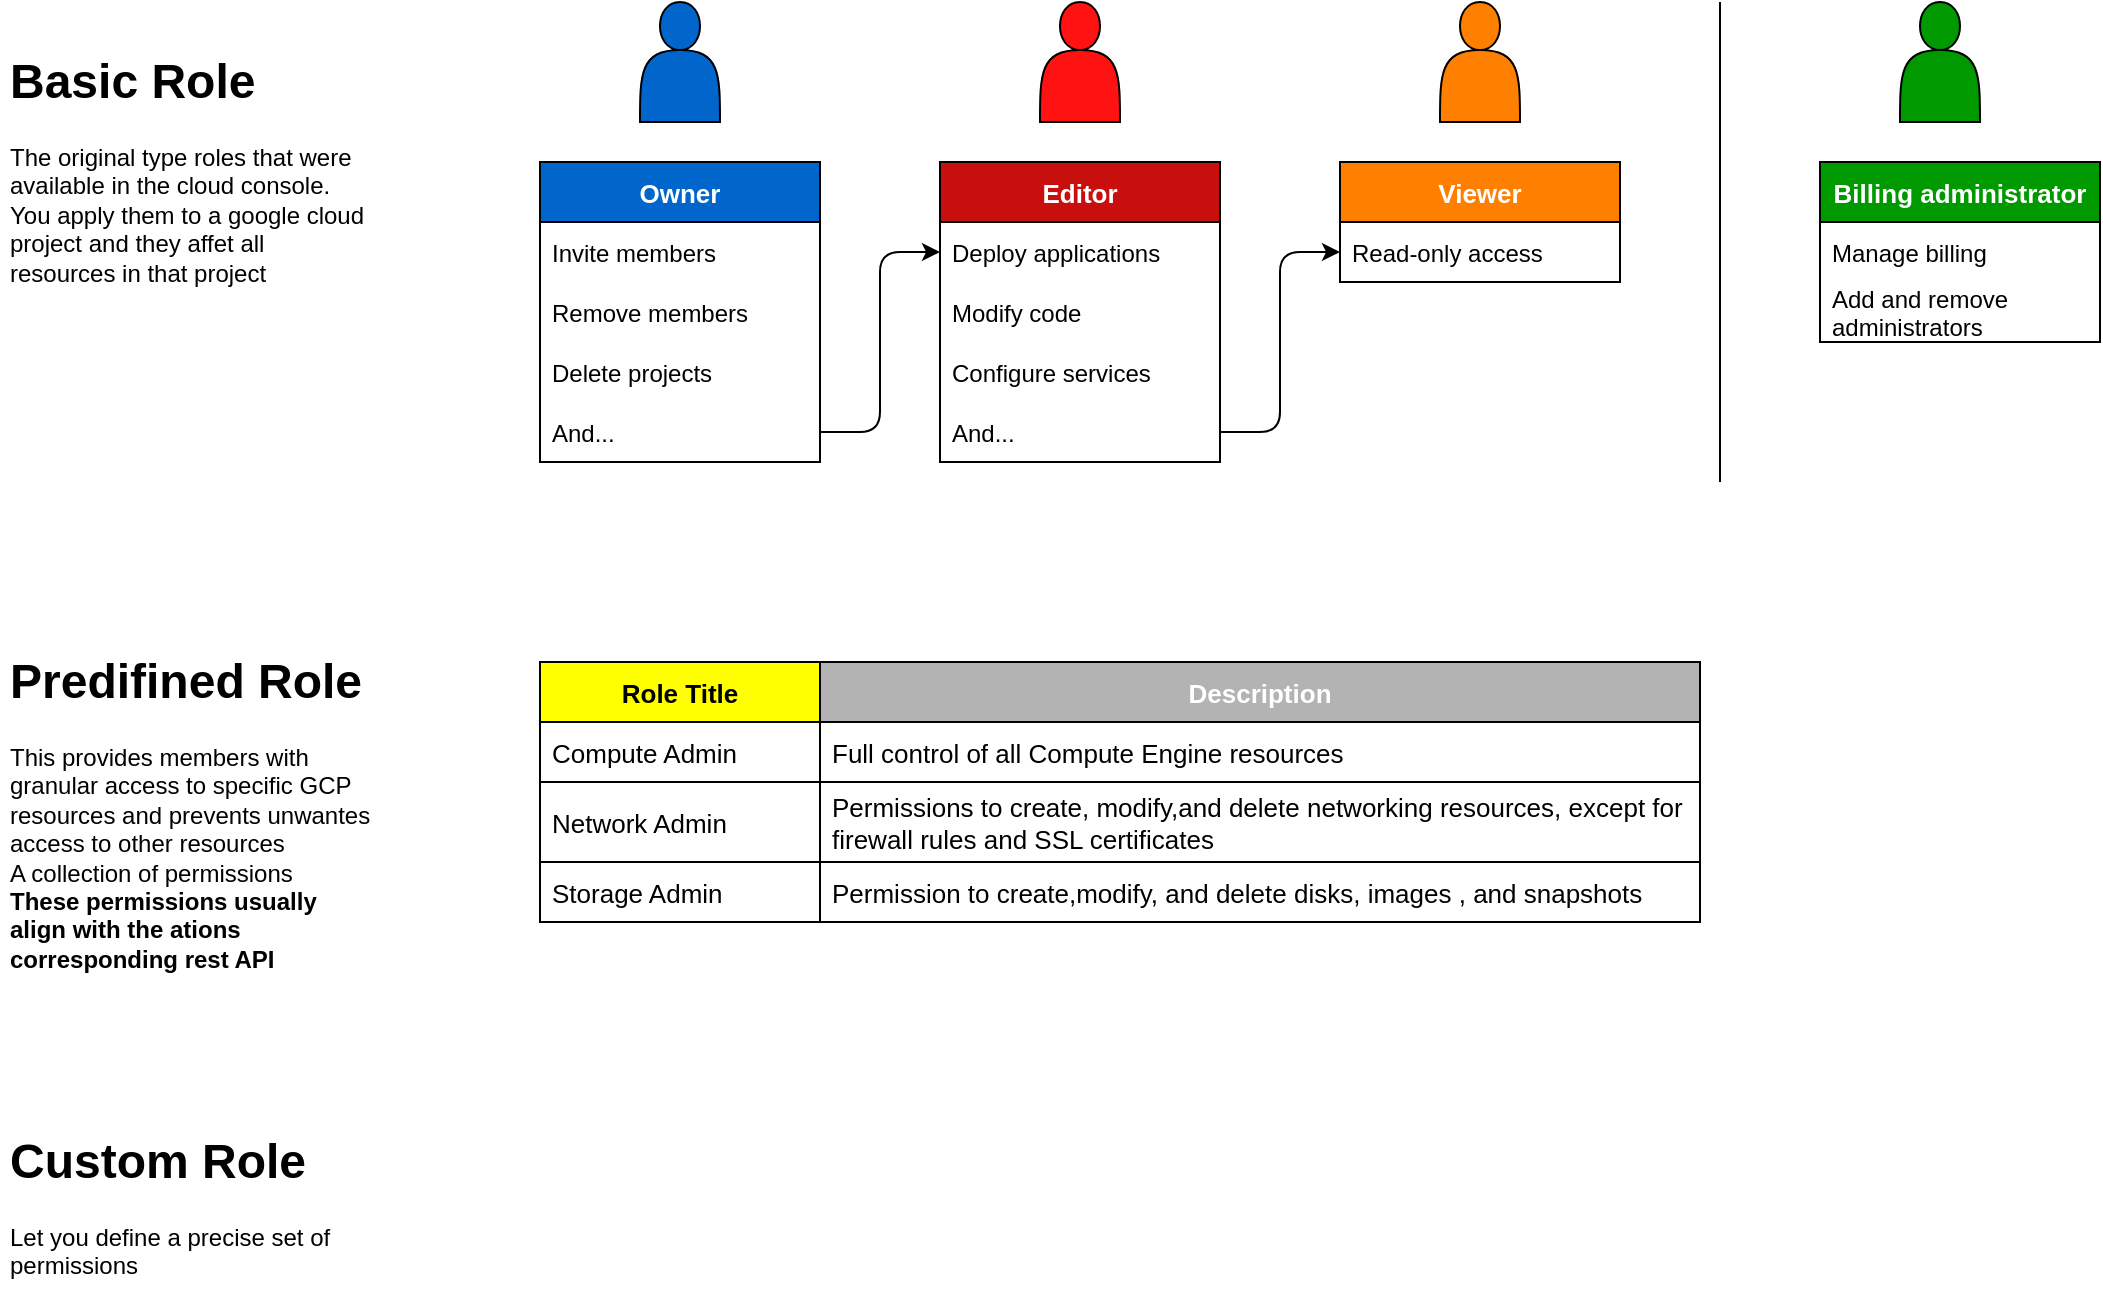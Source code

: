 <mxfile>
    <diagram id="nGJAZczyJ2OJR0BzKGWw" name="Page-1">
        <mxGraphModel dx="1382" dy="917" grid="1" gridSize="10" guides="1" tooltips="1" connect="1" arrows="1" fold="1" page="1" pageScale="1" pageWidth="1200" pageHeight="1920" background="#ffffff" math="0" shadow="0">
            <root>
                <mxCell id="0"/>
                <mxCell id="1" parent="0"/>
                <mxCell id="2" value="&lt;h1&gt;Basic Role&lt;/h1&gt;&lt;div&gt;The original type roles that were available in the cloud console.&lt;/div&gt;&lt;div&gt;You apply them to a google cloud project and they affet all resources in that project&lt;/div&gt;" style="text;html=1;strokeColor=none;fillColor=none;spacing=5;spacingTop=-20;whiteSpace=wrap;overflow=hidden;rounded=0;labelBorderColor=none;" vertex="1" parent="1">
                    <mxGeometry x="50" y="90" width="190" height="130" as="geometry"/>
                </mxCell>
                <mxCell id="3" value="" style="shape=actor;whiteSpace=wrap;html=1;labelBorderColor=none;strokeColor=default;fillColor=#0066CC;" vertex="1" parent="1">
                    <mxGeometry x="370" y="70" width="40" height="60" as="geometry"/>
                </mxCell>
                <mxCell id="5" value="Owner" style="swimlane;fontStyle=1;childLayout=stackLayout;horizontal=1;startSize=30;horizontalStack=0;resizeParent=1;resizeParentMax=0;resizeLast=0;collapsible=1;marginBottom=0;labelBorderColor=none;strokeColor=default;fillColor=#0066CC;fontColor=#FFFFFF;fontSize=13;" vertex="1" parent="1">
                    <mxGeometry x="320" y="150" width="140" height="150" as="geometry"/>
                </mxCell>
                <mxCell id="6" value="Invite members " style="text;strokeColor=none;fillColor=none;align=left;verticalAlign=middle;spacingLeft=4;spacingRight=4;overflow=hidden;points=[[0,0.5],[1,0.5]];portConstraint=eastwest;rotatable=0;labelBorderColor=none;" vertex="1" parent="5">
                    <mxGeometry y="30" width="140" height="30" as="geometry"/>
                </mxCell>
                <mxCell id="7" value="Remove members" style="text;strokeColor=none;fillColor=none;align=left;verticalAlign=middle;spacingLeft=4;spacingRight=4;overflow=hidden;points=[[0,0.5],[1,0.5]];portConstraint=eastwest;rotatable=0;labelBorderColor=none;" vertex="1" parent="5">
                    <mxGeometry y="60" width="140" height="30" as="geometry"/>
                </mxCell>
                <mxCell id="8" value="Delete projects" style="text;strokeColor=none;fillColor=none;align=left;verticalAlign=middle;spacingLeft=4;spacingRight=4;overflow=hidden;points=[[0,0.5],[1,0.5]];portConstraint=eastwest;rotatable=0;labelBorderColor=none;" vertex="1" parent="5">
                    <mxGeometry y="90" width="140" height="30" as="geometry"/>
                </mxCell>
                <mxCell id="9" value="And..." style="text;strokeColor=none;fillColor=none;align=left;verticalAlign=middle;spacingLeft=4;spacingRight=4;overflow=hidden;points=[[0,0.5],[1,0.5]];portConstraint=eastwest;rotatable=0;labelBorderColor=none;" vertex="1" parent="5">
                    <mxGeometry y="120" width="140" height="30" as="geometry"/>
                </mxCell>
                <mxCell id="10" value="" style="shape=actor;whiteSpace=wrap;html=1;labelBorderColor=none;strokeColor=default;fillColor=#FF1212;" vertex="1" parent="1">
                    <mxGeometry x="570" y="70" width="40" height="60" as="geometry"/>
                </mxCell>
                <mxCell id="11" value="Editor" style="swimlane;fontStyle=1;childLayout=stackLayout;horizontal=1;startSize=30;horizontalStack=0;resizeParent=1;resizeParentMax=0;resizeLast=0;collapsible=1;marginBottom=0;labelBorderColor=none;strokeColor=default;fillColor=#C90E0E;fontColor=#FFFFFF;fontSize=13;" vertex="1" parent="1">
                    <mxGeometry x="520" y="150" width="140" height="150" as="geometry"/>
                </mxCell>
                <mxCell id="12" value="Deploy applications" style="text;strokeColor=none;fillColor=none;align=left;verticalAlign=middle;spacingLeft=4;spacingRight=4;overflow=hidden;points=[[0,0.5],[1,0.5]];portConstraint=eastwest;rotatable=0;labelBorderColor=none;" vertex="1" parent="11">
                    <mxGeometry y="30" width="140" height="30" as="geometry"/>
                </mxCell>
                <mxCell id="13" value="Modify code" style="text;strokeColor=none;fillColor=none;align=left;verticalAlign=middle;spacingLeft=4;spacingRight=4;overflow=hidden;points=[[0,0.5],[1,0.5]];portConstraint=eastwest;rotatable=0;labelBorderColor=none;" vertex="1" parent="11">
                    <mxGeometry y="60" width="140" height="30" as="geometry"/>
                </mxCell>
                <mxCell id="14" value="Configure services" style="text;strokeColor=none;fillColor=none;align=left;verticalAlign=middle;spacingLeft=4;spacingRight=4;overflow=hidden;points=[[0,0.5],[1,0.5]];portConstraint=eastwest;rotatable=0;labelBorderColor=none;" vertex="1" parent="11">
                    <mxGeometry y="90" width="140" height="30" as="geometry"/>
                </mxCell>
                <mxCell id="15" value="And..." style="text;strokeColor=none;fillColor=none;align=left;verticalAlign=middle;spacingLeft=4;spacingRight=4;overflow=hidden;points=[[0,0.5],[1,0.5]];portConstraint=eastwest;rotatable=0;labelBorderColor=none;" vertex="1" parent="11">
                    <mxGeometry y="120" width="140" height="30" as="geometry"/>
                </mxCell>
                <mxCell id="16" style="edgeStyle=orthogonalEdgeStyle;html=1;exitX=1;exitY=0.5;exitDx=0;exitDy=0;entryX=0;entryY=0.5;entryDx=0;entryDy=0;fontSize=13;fontColor=#FFFFFF;" edge="1" parent="1" source="9" target="12">
                    <mxGeometry relative="1" as="geometry"/>
                </mxCell>
                <mxCell id="17" value="" style="shape=actor;whiteSpace=wrap;html=1;labelBorderColor=none;strokeColor=default;fillColor=#FF8000;" vertex="1" parent="1">
                    <mxGeometry x="770" y="70" width="40" height="60" as="geometry"/>
                </mxCell>
                <mxCell id="18" value="Viewer" style="swimlane;fontStyle=1;childLayout=stackLayout;horizontal=1;startSize=30;horizontalStack=0;resizeParent=1;resizeParentMax=0;resizeLast=0;collapsible=1;marginBottom=0;labelBorderColor=none;strokeColor=default;fillColor=#FF8000;fontColor=#FFFFFF;fontSize=13;" vertex="1" parent="1">
                    <mxGeometry x="720" y="150" width="140" height="60" as="geometry"/>
                </mxCell>
                <mxCell id="19" value="Read-only access" style="text;strokeColor=none;fillColor=none;align=left;verticalAlign=middle;spacingLeft=4;spacingRight=4;overflow=hidden;points=[[0,0.5],[1,0.5]];portConstraint=eastwest;rotatable=0;labelBorderColor=none;" vertex="1" parent="18">
                    <mxGeometry y="30" width="140" height="30" as="geometry"/>
                </mxCell>
                <mxCell id="23" style="edgeStyle=orthogonalEdgeStyle;html=1;exitX=1;exitY=0.5;exitDx=0;exitDy=0;entryX=0;entryY=0.5;entryDx=0;entryDy=0;fontSize=13;fontColor=#FFFFFF;" edge="1" parent="1" source="15" target="19">
                    <mxGeometry relative="1" as="geometry"/>
                </mxCell>
                <mxCell id="24" value="" style="endArrow=none;html=1;fontSize=13;fontColor=#FFFFFF;" edge="1" parent="1">
                    <mxGeometry width="50" height="50" relative="1" as="geometry">
                        <mxPoint x="910" y="310" as="sourcePoint"/>
                        <mxPoint x="910" y="70" as="targetPoint"/>
                    </mxGeometry>
                </mxCell>
                <mxCell id="25" value="" style="shape=actor;whiteSpace=wrap;html=1;labelBorderColor=none;strokeColor=default;fillColor=#009900;" vertex="1" parent="1">
                    <mxGeometry x="1000" y="70" width="40" height="60" as="geometry"/>
                </mxCell>
                <mxCell id="26" value="Billing administrator" style="swimlane;fontStyle=1;childLayout=stackLayout;horizontal=1;startSize=30;horizontalStack=0;resizeParent=1;resizeParentMax=0;resizeLast=0;collapsible=1;marginBottom=0;labelBorderColor=none;strokeColor=default;fillColor=#009900;fontColor=#FFFFFF;fontSize=13;" vertex="1" parent="1">
                    <mxGeometry x="960" y="150" width="140" height="90" as="geometry"/>
                </mxCell>
                <mxCell id="27" value="Manage billing" style="text;strokeColor=none;fillColor=none;align=left;verticalAlign=middle;spacingLeft=4;spacingRight=4;overflow=hidden;points=[[0,0.5],[1,0.5]];portConstraint=eastwest;rotatable=0;labelBorderColor=none;" vertex="1" parent="26">
                    <mxGeometry y="30" width="140" height="30" as="geometry"/>
                </mxCell>
                <mxCell id="28" value="Add and remove &#10;administrators" style="text;strokeColor=none;fillColor=none;align=left;verticalAlign=middle;spacingLeft=4;spacingRight=4;overflow=hidden;points=[[0,0.5],[1,0.5]];portConstraint=eastwest;rotatable=0;labelBorderColor=none;" vertex="1" parent="26">
                    <mxGeometry y="60" width="140" height="30" as="geometry"/>
                </mxCell>
                <mxCell id="29" value="&lt;h1&gt;Predifined Role&lt;/h1&gt;&lt;div&gt;This provides members with granular access to specific GCP resources and prevents unwantes access to other resources&lt;/div&gt;&lt;div&gt;A collection of permissions&lt;/div&gt;&lt;div&gt;&lt;b&gt;These permissions usually align with the ations corresponding rest API&lt;/b&gt;&lt;/div&gt;" style="text;html=1;strokeColor=none;fillColor=none;spacing=5;spacingTop=-20;whiteSpace=wrap;overflow=hidden;rounded=0;labelBorderColor=none;" vertex="1" parent="1">
                    <mxGeometry x="50" y="390" width="190" height="180" as="geometry"/>
                </mxCell>
                <mxCell id="30" value="Role Title" style="swimlane;fontStyle=1;childLayout=stackLayout;horizontal=1;startSize=30;horizontalStack=0;resizeParent=1;resizeParentMax=0;resizeLast=0;collapsible=1;marginBottom=0;labelBorderColor=none;fontSize=13;fontColor=#000000;strokeColor=default;fillColor=#FFFF00;" vertex="1" parent="1">
                    <mxGeometry x="320" y="400" width="140" height="130" as="geometry"/>
                </mxCell>
                <mxCell id="32" value="Compute Admin" style="text;strokeColor=default;fillColor=none;align=left;verticalAlign=middle;spacingLeft=4;spacingRight=4;overflow=hidden;points=[[0,0.5],[1,0.5]];portConstraint=eastwest;rotatable=0;labelBorderColor=none;fontSize=13;fontColor=#000000;" vertex="1" parent="30">
                    <mxGeometry y="30" width="140" height="30" as="geometry"/>
                </mxCell>
                <mxCell id="38" value="Network Admin" style="text;strokeColor=default;fillColor=none;align=left;verticalAlign=middle;spacingLeft=4;spacingRight=4;overflow=hidden;points=[[0,0.5],[1,0.5]];portConstraint=eastwest;rotatable=0;labelBorderColor=none;fontSize=13;fontColor=#000000;" vertex="1" parent="30">
                    <mxGeometry y="60" width="140" height="40" as="geometry"/>
                </mxCell>
                <mxCell id="33" value="Storage Admin" style="text;strokeColor=default;fillColor=none;align=left;verticalAlign=middle;spacingLeft=4;spacingRight=4;overflow=hidden;points=[[0,0.5],[1,0.5]];portConstraint=eastwest;rotatable=0;labelBorderColor=none;fontSize=13;fontColor=#000000;" vertex="1" parent="30">
                    <mxGeometry y="100" width="140" height="30" as="geometry"/>
                </mxCell>
                <mxCell id="34" value="Description" style="swimlane;fontStyle=1;childLayout=stackLayout;horizontal=1;startSize=30;horizontalStack=0;resizeParent=1;resizeParentMax=0;resizeLast=0;collapsible=1;marginBottom=0;labelBorderColor=none;fontSize=13;fontColor=#FFFFFF;strokeColor=default;fillColor=#B3B3B3;" vertex="1" parent="1">
                    <mxGeometry x="460" y="400" width="440" height="130" as="geometry"/>
                </mxCell>
                <mxCell id="35" value="Full control of all Compute Engine resources" style="text;strokeColor=default;fillColor=none;align=left;verticalAlign=middle;spacingLeft=4;spacingRight=4;overflow=hidden;points=[[0,0.5],[1,0.5]];portConstraint=eastwest;rotatable=0;labelBorderColor=none;fontSize=13;fontColor=#000000;" vertex="1" parent="34">
                    <mxGeometry y="30" width="440" height="30" as="geometry"/>
                </mxCell>
                <mxCell id="36" value="Permissions to create, modify,and delete networking resources, except for &#10;firewall rules and SSL certificates" style="text;strokeColor=default;fillColor=none;align=left;verticalAlign=middle;spacingLeft=4;spacingRight=4;overflow=hidden;points=[[0,0.5],[1,0.5]];portConstraint=eastwest;rotatable=0;labelBorderColor=none;fontSize=13;fontColor=#000000;" vertex="1" parent="34">
                    <mxGeometry y="60" width="440" height="40" as="geometry"/>
                </mxCell>
                <mxCell id="37" value="Permission to create,modify, and delete disks, images , and snapshots" style="text;strokeColor=default;fillColor=none;align=left;verticalAlign=middle;spacingLeft=4;spacingRight=4;overflow=hidden;points=[[0,0.5],[1,0.5]];portConstraint=eastwest;rotatable=0;labelBorderColor=none;fontSize=13;fontColor=#000000;" vertex="1" parent="34">
                    <mxGeometry y="100" width="440" height="30" as="geometry"/>
                </mxCell>
                <mxCell id="43" value="&lt;h1&gt;Custom Role&lt;/h1&gt;&lt;div&gt;Let you define a precise set of permissions&lt;/div&gt;" style="text;html=1;strokeColor=none;fillColor=none;spacing=5;spacingTop=-20;whiteSpace=wrap;overflow=hidden;rounded=0;labelBorderColor=none;" vertex="1" parent="1">
                    <mxGeometry x="50" y="630" width="190" height="90" as="geometry"/>
                </mxCell>
            </root>
        </mxGraphModel>
    </diagram>
</mxfile>